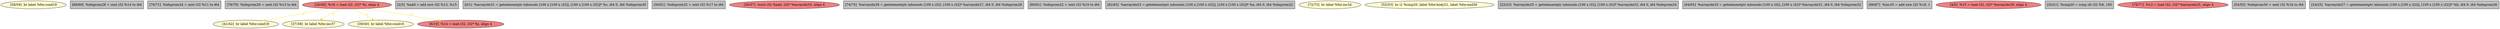 
digraph G {


node825 [fillcolor=lemonchiffon,label="[58/59]  br label %for.cond19",shape=ellipse,style=filled ]
node827 [fillcolor=grey,label="[68/69]  %idxprom28 = sext i32 %14 to i64",shape=rectangle,style=filled ]
node824 [fillcolor=grey,label="[70/71]  %idxprom24 = sext i32 %11 to i64",shape=rectangle,style=filled ]
node822 [fillcolor=grey,label="[78/79]  %idxprom26 = sext i32 %13 to i64",shape=rectangle,style=filled ]
node821 [fillcolor=lemonchiffon,label="[41/42]  br label %for.cond19",shape=ellipse,style=filled ]
node820 [fillcolor=grey,label="[2/3]  %add = add nsw i32 %12, %15",shape=rectangle,style=filled ]
node819 [fillcolor=grey,label="[0/1]  %arrayidx31 = getelementptr inbounds [100 x [100 x i32]], [100 x [100 x i32]]* %c, i64 0, i64 %idxprom30",shape=rectangle,style=filled ]
node807 [fillcolor=grey,label="[50/51]  %idxprom32 = sext i32 %17 to i64",shape=rectangle,style=filled ]
node806 [fillcolor=lightcoral,label="[26/49]  %16 = load i32, i32* %i, align 4",shape=ellipse,style=filled ]
node805 [fillcolor=lightcoral,label="[56/57]  store i32 %add, i32* %arrayidx33, align 4",shape=ellipse,style=filled ]
node823 [fillcolor=grey,label="[74/75]  %arrayidx29 = getelementptr inbounds [100 x i32], [100 x i32]* %arrayidx27, i64 0, i64 %idxprom28",shape=rectangle,style=filled ]
node804 [fillcolor=lemonchiffon,label="[37/38]  br label %for.inc37",shape=ellipse,style=filled ]
node818 [fillcolor=grey,label="[60/61]  %idxprom22 = sext i32 %10 to i64",shape=rectangle,style=filled ]
node809 [fillcolor=grey,label="[62/63]  %arrayidx23 = getelementptr inbounds [100 x [100 x i32]], [100 x [100 x i32]]* %a, i64 0, i64 %idxprom22",shape=rectangle,style=filled ]
node803 [fillcolor=lemonchiffon,label="[72/73]  br label %for.inc34",shape=ellipse,style=filled ]
node808 [fillcolor=lemonchiffon,label="[52/53]  br i1 %cmp20, label %for.body21, label %for.end36",shape=ellipse,style=filled ]
node815 [fillcolor=grey,label="[22/23]  %arrayidx25 = getelementptr inbounds [100 x i32], [100 x i32]* %arrayidx23, i64 0, i64 %idxprom24",shape=rectangle,style=filled ]
node810 [fillcolor=grey,label="[64/65]  %arrayidx33 = getelementptr inbounds [100 x i32], [100 x i32]* %arrayidx31, i64 0, i64 %idxprom32",shape=rectangle,style=filled ]
node811 [fillcolor=grey,label="[66/67]  %inc35 = add nsw i32 %18, 1",shape=rectangle,style=filled ]
node812 [fillcolor=lightcoral,label="[4/5]  %15 = load i32, i32* %arrayidx29, align 4",shape=ellipse,style=filled ]
node826 [fillcolor=lemonchiffon,label="[39/40]  br label %for.cond16",shape=ellipse,style=filled ]
node816 [fillcolor=grey,label="[20/21]  %cmp20 = icmp slt i32 %9, 100",shape=rectangle,style=filled ]
node813 [fillcolor=lightcoral,label="[6/19]  %14 = load i32, i32* %j, align 4",shape=ellipse,style=filled ]
node814 [fillcolor=lightcoral,label="[76/77]  %12 = load i32, i32* %arrayidx25, align 4",shape=ellipse,style=filled ]
node802 [fillcolor=grey,label="[54/55]  %idxprom30 = sext i32 %16 to i64",shape=rectangle,style=filled ]
node817 [fillcolor=grey,label="[24/25]  %arrayidx27 = getelementptr inbounds [100 x [100 x i32]], [100 x [100 x i32]]* %b, i64 0, i64 %idxprom26",shape=rectangle,style=filled ]

node806->node813 [style=solid,color=gold,label="C",penwidth=1.0,fontcolor=gold ]
node806->node804 [style=solid,color=gold,label="C",penwidth=1.0,fontcolor=gold ]
node806->node826 [style=solid,color=gold,label="C",penwidth=1.0,fontcolor=gold ]
node806->node821 [style=solid,color=gold,label="C",penwidth=1.0,fontcolor=gold ]


}
